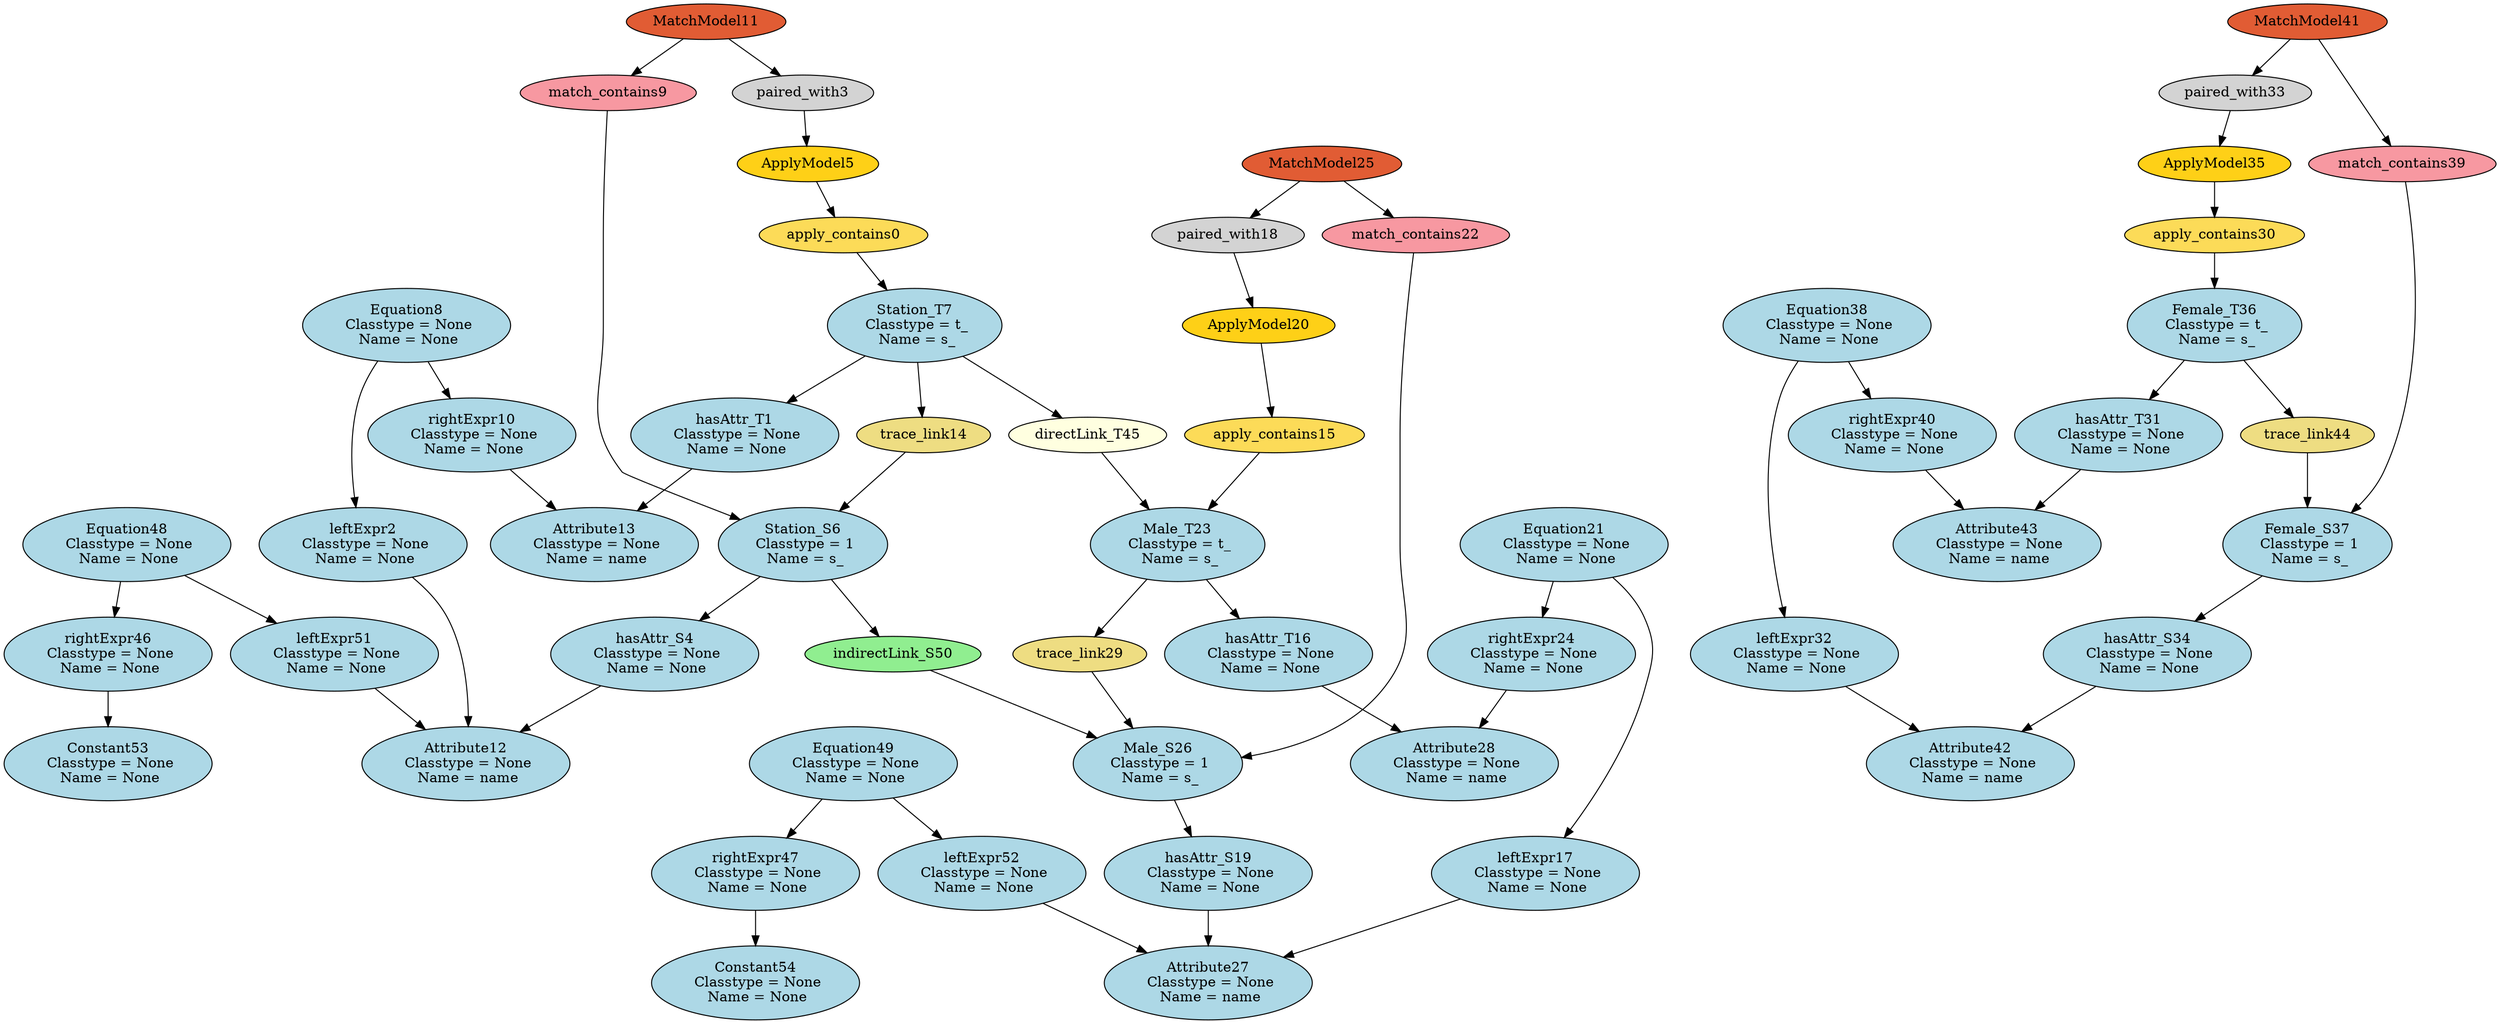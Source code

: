 digraph HEmptyPathCondition_HS2S_HM2M_HF2F_HSM2SM {
apply_contains0 [style=filled, fillcolor="#FCDB58"];
"hasAttr_T1\n Classtype = None\n Name = None" [style=filled, fillcolor=lightblue];
"leftExpr2\n Classtype = None\n Name = None" [style=filled, fillcolor=lightblue];
paired_with3 [style=filled, fillcolor=lightgray];
"hasAttr_S4\n Classtype = None\n Name = None" [style=filled, fillcolor=lightblue];
ApplyModel5 [style=filled, fillcolor="#FED017"];
"Station_S6\n Classtype = 1\n Name = s_" [style=filled, fillcolor=lightblue];
"Station_T7\n Classtype = t_\n Name = s_" [style=filled, fillcolor=lightblue];
"Equation8\n Classtype = None\n Name = None" [style=filled, fillcolor=lightblue];
match_contains9 [style=filled, fillcolor="#F798A1"];
"rightExpr10\n Classtype = None\n Name = None" [style=filled, fillcolor=lightblue];
MatchModel11 [style=filled, fillcolor="#E15C34"];
"Attribute12\n Classtype = None\n Name = name" [style=filled, fillcolor=lightblue];
"Attribute13\n Classtype = None\n Name = name" [style=filled, fillcolor=lightblue];
trace_link14 [style=filled, fillcolor=lightgoldenrod];
apply_contains15 [style=filled, fillcolor="#FCDB58"];
"hasAttr_T16\n Classtype = None\n Name = None" [style=filled, fillcolor=lightblue];
"leftExpr17\n Classtype = None\n Name = None" [style=filled, fillcolor=lightblue];
paired_with18 [style=filled, fillcolor=lightgray];
"hasAttr_S19\n Classtype = None\n Name = None" [style=filled, fillcolor=lightblue];
ApplyModel20 [style=filled, fillcolor="#FED017"];
"Equation21\n Classtype = None\n Name = None" [style=filled, fillcolor=lightblue];
match_contains22 [style=filled, fillcolor="#F798A1"];
"Male_T23\n Classtype = t_\n Name = s_" [style=filled, fillcolor=lightblue];
"rightExpr24\n Classtype = None\n Name = None" [style=filled, fillcolor=lightblue];
MatchModel25 [style=filled, fillcolor="#E15C34"];
"Male_S26\n Classtype = 1\n Name = s_" [style=filled, fillcolor=lightblue];
"Attribute27\n Classtype = None\n Name = name" [style=filled, fillcolor=lightblue];
"Attribute28\n Classtype = None\n Name = name" [style=filled, fillcolor=lightblue];
trace_link29 [style=filled, fillcolor=lightgoldenrod];
apply_contains30 [style=filled, fillcolor="#FCDB58"];
"hasAttr_T31\n Classtype = None\n Name = None" [style=filled, fillcolor=lightblue];
"leftExpr32\n Classtype = None\n Name = None" [style=filled, fillcolor=lightblue];
paired_with33 [style=filled, fillcolor=lightgray];
"hasAttr_S34\n Classtype = None\n Name = None" [style=filled, fillcolor=lightblue];
ApplyModel35 [style=filled, fillcolor="#FED017"];
"Female_T36\n Classtype = t_\n Name = s_" [style=filled, fillcolor=lightblue];
"Female_S37\n Classtype = 1\n Name = s_" [style=filled, fillcolor=lightblue];
"Equation38\n Classtype = None\n Name = None" [style=filled, fillcolor=lightblue];
match_contains39 [style=filled, fillcolor="#F798A1"];
"rightExpr40\n Classtype = None\n Name = None" [style=filled, fillcolor=lightblue];
MatchModel41 [style=filled, fillcolor="#E15C34"];
"Attribute42\n Classtype = None\n Name = name" [style=filled, fillcolor=lightblue];
"Attribute43\n Classtype = None\n Name = name" [style=filled, fillcolor=lightblue];
trace_link44 [style=filled, fillcolor=lightgoldenrod];
"directLink_T45\n" [style=filled, fillcolor=lightyellow];
"rightExpr46\n Classtype = None\n Name = None" [style=filled, fillcolor=lightblue];
"rightExpr47\n Classtype = None\n Name = None" [style=filled, fillcolor=lightblue];
"Equation48\n Classtype = None\n Name = None" [style=filled, fillcolor=lightblue];
"Equation49\n Classtype = None\n Name = None" [style=filled, fillcolor=lightblue];
indirectLink_S50 [style=filled, fillcolor=lightgreen];
"leftExpr51\n Classtype = None\n Name = None" [style=filled, fillcolor=lightblue];
"leftExpr52\n Classtype = None\n Name = None" [style=filled, fillcolor=lightblue];
"Constant53\n Classtype = None\n Name = None" [style=filled, fillcolor=lightblue];
"Constant54\n Classtype = None\n Name = None" [style=filled, fillcolor=lightblue];
ApplyModel5 -> apply_contains0;
apply_contains0 -> "Station_T7\n Classtype = t_\n Name = s_";
"Station_T7\n Classtype = t_\n Name = s_" -> "hasAttr_T1\n Classtype = None\n Name = None";
"hasAttr_T1\n Classtype = None\n Name = None" -> "Attribute13\n Classtype = None\n Name = name";
"Equation8\n Classtype = None\n Name = None" -> "leftExpr2\n Classtype = None\n Name = None";
"leftExpr2\n Classtype = None\n Name = None" -> "Attribute12\n Classtype = None\n Name = name";
MatchModel11 -> paired_with3;
paired_with3 -> ApplyModel5;
"Station_S6\n Classtype = 1\n Name = s_" -> "hasAttr_S4\n Classtype = None\n Name = None";
"hasAttr_S4\n Classtype = None\n Name = None" -> "Attribute12\n Classtype = None\n Name = name";
match_contains9 -> "Station_S6\n Classtype = 1\n Name = s_";
"Equation8\n Classtype = None\n Name = None" -> "rightExpr10\n Classtype = None\n Name = None";
MatchModel11 -> match_contains9;
"rightExpr10\n Classtype = None\n Name = None" -> "Attribute13\n Classtype = None\n Name = name";
trace_link14 -> "Station_S6\n Classtype = 1\n Name = s_";
"Station_T7\n Classtype = t_\n Name = s_" -> trace_link14;
ApplyModel20 -> apply_contains15;
apply_contains15 -> "Male_T23\n Classtype = t_\n Name = s_";
"Male_T23\n Classtype = t_\n Name = s_" -> "hasAttr_T16\n Classtype = None\n Name = None";
"hasAttr_T16\n Classtype = None\n Name = None" -> "Attribute28\n Classtype = None\n Name = name";
"Equation21\n Classtype = None\n Name = None" -> "leftExpr17\n Classtype = None\n Name = None";
"leftExpr17\n Classtype = None\n Name = None" -> "Attribute27\n Classtype = None\n Name = name";
MatchModel25 -> paired_with18;
paired_with18 -> ApplyModel20;
"Male_S26\n Classtype = 1\n Name = s_" -> "hasAttr_S19\n Classtype = None\n Name = None";
"hasAttr_S19\n Classtype = None\n Name = None" -> "Attribute27\n Classtype = None\n Name = name";
"Equation21\n Classtype = None\n Name = None" -> "rightExpr24\n Classtype = None\n Name = None";
MatchModel25 -> match_contains22;
match_contains22 -> "Male_S26\n Classtype = 1\n Name = s_";
"rightExpr24\n Classtype = None\n Name = None" -> "Attribute28\n Classtype = None\n Name = name";
trace_link29 -> "Male_S26\n Classtype = 1\n Name = s_";
"Male_T23\n Classtype = t_\n Name = s_" -> trace_link29;
ApplyModel35 -> apply_contains30;
apply_contains30 -> "Female_T36\n Classtype = t_\n Name = s_";
"Female_T36\n Classtype = t_\n Name = s_" -> "hasAttr_T31\n Classtype = None\n Name = None";
"hasAttr_T31\n Classtype = None\n Name = None" -> "Attribute43\n Classtype = None\n Name = name";
"Equation38\n Classtype = None\n Name = None" -> "leftExpr32\n Classtype = None\n Name = None";
"leftExpr32\n Classtype = None\n Name = None" -> "Attribute42\n Classtype = None\n Name = name";
MatchModel41 -> paired_with33;
paired_with33 -> ApplyModel35;
"Female_S37\n Classtype = 1\n Name = s_" -> "hasAttr_S34\n Classtype = None\n Name = None";
"hasAttr_S34\n Classtype = None\n Name = None" -> "Attribute42\n Classtype = None\n Name = name";
match_contains39 -> "Female_S37\n Classtype = 1\n Name = s_";
"Equation38\n Classtype = None\n Name = None" -> "rightExpr40\n Classtype = None\n Name = None";
MatchModel41 -> match_contains39;
"rightExpr40\n Classtype = None\n Name = None" -> "Attribute43\n Classtype = None\n Name = name";
trace_link44 -> "Female_S37\n Classtype = 1\n Name = s_";
"Female_T36\n Classtype = t_\n Name = s_" -> trace_link44;
"Station_S6\n Classtype = 1\n Name = s_" -> indirectLink_S50;
indirectLink_S50 -> "Male_S26\n Classtype = 1\n Name = s_";
"Station_T7\n Classtype = t_\n Name = s_" -> "directLink_T45\n";
"directLink_T45\n" -> "Male_T23\n Classtype = t_\n Name = s_";
"Equation48\n Classtype = None\n Name = None" -> "rightExpr46\n Classtype = None\n Name = None";
"Equation48\n Classtype = None\n Name = None" -> "leftExpr51\n Classtype = None\n Name = None";
"rightExpr46\n Classtype = None\n Name = None" -> "Constant53\n Classtype = None\n Name = None";
"Equation49\n Classtype = None\n Name = None" -> "rightExpr47\n Classtype = None\n Name = None";
"Equation49\n Classtype = None\n Name = None" -> "leftExpr52\n Classtype = None\n Name = None";
"rightExpr47\n Classtype = None\n Name = None" -> "Constant54\n Classtype = None\n Name = None";
"leftExpr51\n Classtype = None\n Name = None" -> "Attribute12\n Classtype = None\n Name = name";
"leftExpr52\n Classtype = None\n Name = None" -> "Attribute27\n Classtype = None\n Name = name";
}
